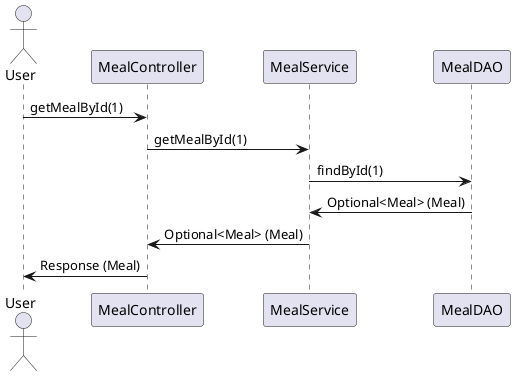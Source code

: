 @startuml
'https://plantuml.com/sequence-diagram


actor User
participant MealController
participant MealService
participant MealDAO

' User requests a meal by ID
User -> MealController : getMealById(1)

' Controller calls the service to fetch the meal
MealController -> MealService : getMealById(1)

' Service checks the database (MealDAO) for the meal
MealService -> MealDAO : findById(1)

' DAO returns the meal data
MealDAO -> MealService : Optional<Meal> (Meal)

' Service returns the meal data to the controller
MealService -> MealController : Optional<Meal> (Meal)

' Controller returns the response to the user
MealController -> User : Response (Meal)

@enduml

//@startuml

  actor User
  participant MealController
  participant MealService
  participant MealDAO

  ' User requests a meal by ID
  User -> MealController : getMealById(1)

  ' Controller calls the service to fetch the meal
  MealController -> MealService : getMealById(1)

  ' Service checks the database (MealDAO) for the meal
  MealService -> MealDAO : findById(1)

  ' DAO returns the meal data
  MealDAO -> MealService : Optional<Meal> (Meal)

  ' Service returns the meal data to the controller
  MealService -> MealController : Optional<Meal> (Meal)

  ' Controller returns the response to the user
  MealController -> User : Response (Meal)

  @enduml

//A Sequence Diagram illustrates the interaction between the user, controller, service, and database during a typical operation. Here's an example of fetching a meal by ID.
The user initiates the request by calling getMealById.

The MealController invokes MealService to handle the business logic.

MealService interacts with MealDAO to fetch the meal from the database.

The meal data is returned back through the layers to the user.